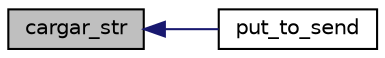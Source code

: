 digraph "cargar_str"
{
  edge [fontname="Helvetica",fontsize="10",labelfontname="Helvetica",labelfontsize="10"];
  node [fontname="Helvetica",fontsize="10",shape=record];
  rankdir="LR";
  Node1 [label="cargar_str",height=0.2,width=0.4,color="black", fillcolor="grey75", style="filled", fontcolor="black"];
  Node1 -> Node2 [dir="back",color="midnightblue",fontsize="10",style="solid",fontname="Helvetica"];
  Node2 [label="put_to_send",height=0.2,width=0.4,color="black", fillcolor="white", style="filled",URL="$d9/dae/sensorlib_8h.html#af79855fb2fe56f15a8e37e3d9452c7fb"];
}
